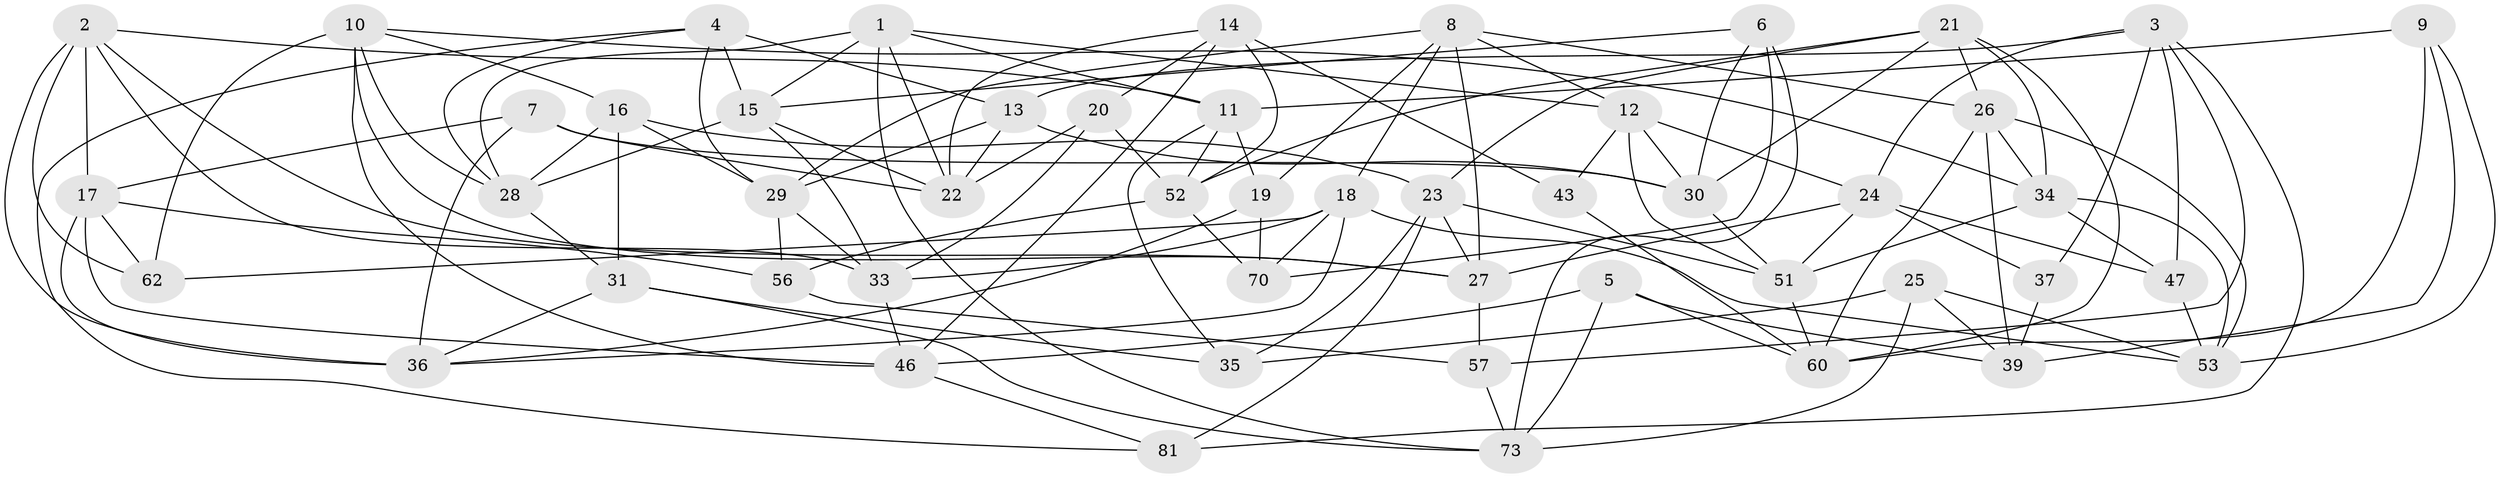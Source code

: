 // original degree distribution, {4: 1.0}
// Generated by graph-tools (version 1.1) at 2025/42/03/06/25 10:42:20]
// undirected, 50 vertices, 130 edges
graph export_dot {
graph [start="1"]
  node [color=gray90,style=filled];
  1 [super="+77"];
  2 [super="+58"];
  3 [super="+38"];
  4 [super="+83"];
  5;
  6;
  7;
  8 [super="+72"];
  9;
  10 [super="+63"];
  11 [super="+71"];
  12 [super="+78"];
  13 [super="+82"];
  14 [super="+32"];
  15 [super="+76"];
  16 [super="+68"];
  17 [super="+42"];
  18 [super="+54"];
  19;
  20;
  21 [super="+45"];
  22 [super="+80"];
  23 [super="+65"];
  24 [super="+40"];
  25;
  26 [super="+55"];
  27 [super="+64"];
  28 [super="+49"];
  29 [super="+84"];
  30 [super="+41"];
  31 [super="+61"];
  33 [super="+59"];
  34 [super="+50"];
  35;
  36 [super="+48"];
  37;
  39 [super="+44"];
  43;
  46 [super="+75"];
  47;
  51 [super="+74"];
  52 [super="+67"];
  53 [super="+66"];
  56;
  57;
  60 [super="+69"];
  62;
  70;
  73 [super="+79"];
  81;
  1 -- 28;
  1 -- 22;
  1 -- 73;
  1 -- 11;
  1 -- 12;
  1 -- 15;
  2 -- 62;
  2 -- 33;
  2 -- 11;
  2 -- 17;
  2 -- 27;
  2 -- 36;
  3 -- 81;
  3 -- 47;
  3 -- 24;
  3 -- 57;
  3 -- 37;
  3 -- 13;
  4 -- 13 [weight=2];
  4 -- 81;
  4 -- 28;
  4 -- 29;
  4 -- 15;
  5 -- 60;
  5 -- 46;
  5 -- 73;
  5 -- 39;
  6 -- 70;
  6 -- 30;
  6 -- 15;
  6 -- 73;
  7 -- 17;
  7 -- 36;
  7 -- 30;
  7 -- 22;
  8 -- 18;
  8 -- 26;
  8 -- 29;
  8 -- 19;
  8 -- 27;
  8 -- 12;
  9 -- 11;
  9 -- 39;
  9 -- 60;
  9 -- 53;
  10 -- 34;
  10 -- 46;
  10 -- 28;
  10 -- 27;
  10 -- 62;
  10 -- 16;
  11 -- 35;
  11 -- 19;
  11 -- 52;
  12 -- 43;
  12 -- 24;
  12 -- 30;
  12 -- 51;
  13 -- 22;
  13 -- 29;
  13 -- 30;
  14 -- 20;
  14 -- 52;
  14 -- 43 [weight=2];
  14 -- 46;
  14 -- 22;
  15 -- 28;
  15 -- 33;
  15 -- 22;
  16 -- 28;
  16 -- 31 [weight=2];
  16 -- 29;
  16 -- 23;
  17 -- 56;
  17 -- 46;
  17 -- 36;
  17 -- 62;
  18 -- 36;
  18 -- 53;
  18 -- 70;
  18 -- 62;
  18 -- 33;
  19 -- 36;
  19 -- 70;
  20 -- 22;
  20 -- 52;
  20 -- 33;
  21 -- 30;
  21 -- 52;
  21 -- 60;
  21 -- 34;
  21 -- 26;
  21 -- 23;
  23 -- 35;
  23 -- 81;
  23 -- 27;
  23 -- 51;
  24 -- 51;
  24 -- 37;
  24 -- 27;
  24 -- 47;
  25 -- 35;
  25 -- 39;
  25 -- 73;
  25 -- 53;
  26 -- 34;
  26 -- 60;
  26 -- 39;
  26 -- 53;
  27 -- 57;
  28 -- 31;
  29 -- 56;
  29 -- 33;
  30 -- 51;
  31 -- 73;
  31 -- 35;
  31 -- 36;
  33 -- 46;
  34 -- 53;
  34 -- 47;
  34 -- 51;
  37 -- 39 [weight=2];
  43 -- 60;
  46 -- 81;
  47 -- 53;
  51 -- 60;
  52 -- 56;
  52 -- 70;
  56 -- 57;
  57 -- 73;
}

